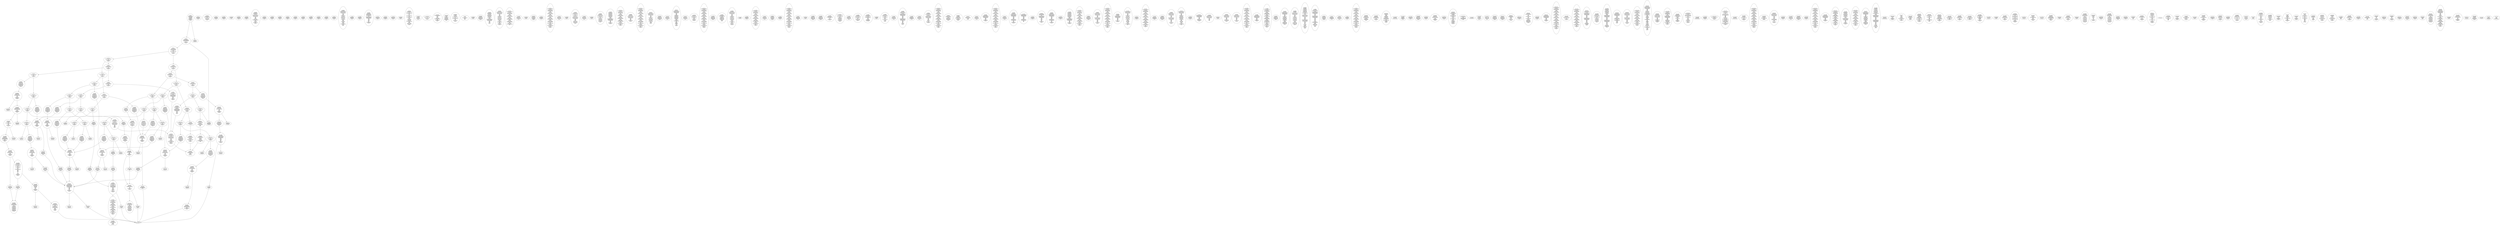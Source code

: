 /* Generated by GvGen v.1.0 (https://www.github.com/stricaud/gvgen) */

digraph G {
compound=true;
   node1 [label="[anywhere]"];
   node2 [label="# 0x0
PUSHX Data
PUSHX Data
MSTORE
CALLVALUE
ISZERO
PUSHX Data
JUMPI
"];
   node3 [label="# 0xc
PUSHX Data
REVERT
"];
   node4 [label="# 0x10
JUMPDEST
PUSHX LogicData
CALLDATASIZE
LT
PUSHX Data
JUMPI
"];
   node5 [label="# 0x1a
PUSHX Data
CALLDATALOAD
PUSHX BitData
SHR
PUSHX LogicData
GT
PUSHX Data
JUMPI
"];
   node6 [label="# 0x2b
PUSHX LogicData
GT
PUSHX Data
JUMPI
"];
   node7 [label="# 0x36
PUSHX LogicData
GT
PUSHX Data
JUMPI
"];
   node8 [label="# 0x41
PUSHX LogicData
EQ
PUSHX Data
JUMPI
"];
   node9 [label="# 0x4c
PUSHX LogicData
EQ
PUSHX Data
JUMPI
"];
   node10 [label="# 0x57
PUSHX LogicData
EQ
PUSHX Data
JUMPI
"];
   node11 [label="# 0x62
PUSHX LogicData
EQ
PUSHX Data
JUMPI
"];
   node12 [label="# 0x6d
PUSHX Data
REVERT
"];
   node13 [label="# 0x71
JUMPDEST
PUSHX LogicData
EQ
PUSHX Data
JUMPI
"];
   node14 [label="# 0x7d
PUSHX LogicData
EQ
PUSHX Data
JUMPI
"];
   node15 [label="# 0x88
PUSHX LogicData
EQ
PUSHX Data
JUMPI
"];
   node16 [label="# 0x93
PUSHX Data
REVERT
"];
   node17 [label="# 0x97
JUMPDEST
PUSHX LogicData
GT
PUSHX Data
JUMPI
"];
   node18 [label="# 0xa3
PUSHX LogicData
EQ
PUSHX Data
JUMPI
"];
   node19 [label="# 0xae
PUSHX LogicData
EQ
PUSHX Data
JUMPI
"];
   node20 [label="# 0xb9
PUSHX LogicData
EQ
PUSHX Data
JUMPI
"];
   node21 [label="# 0xc4
PUSHX LogicData
EQ
PUSHX Data
JUMPI
"];
   node22 [label="# 0xcf
PUSHX Data
REVERT
"];
   node23 [label="# 0xd3
JUMPDEST
PUSHX LogicData
EQ
PUSHX Data
JUMPI
"];
   node24 [label="# 0xdf
PUSHX LogicData
EQ
PUSHX Data
JUMPI
"];
   node25 [label="# 0xea
PUSHX LogicData
EQ
PUSHX Data
JUMPI
"];
   node26 [label="# 0xf5
PUSHX Data
REVERT
"];
   node27 [label="# 0xf9
JUMPDEST
PUSHX LogicData
GT
PUSHX Data
JUMPI
"];
   node28 [label="# 0x105
PUSHX LogicData
GT
PUSHX Data
JUMPI
"];
   node29 [label="# 0x110
PUSHX LogicData
EQ
PUSHX Data
JUMPI
"];
   node30 [label="# 0x11b
PUSHX LogicData
EQ
PUSHX Data
JUMPI
"];
   node31 [label="# 0x126
PUSHX LogicData
EQ
PUSHX Data
JUMPI
"];
   node32 [label="# 0x131
PUSHX LogicData
EQ
PUSHX Data
JUMPI
"];
   node33 [label="# 0x13c
PUSHX Data
REVERT
"];
   node34 [label="# 0x140
JUMPDEST
PUSHX LogicData
EQ
PUSHX Data
JUMPI
"];
   node35 [label="# 0x14c
PUSHX LogicData
EQ
PUSHX Data
JUMPI
"];
   node36 [label="# 0x157
PUSHX LogicData
EQ
PUSHX Data
JUMPI
"];
   node37 [label="# 0x162
PUSHX Data
REVERT
"];
   node38 [label="# 0x166
JUMPDEST
PUSHX LogicData
GT
PUSHX Data
JUMPI
"];
   node39 [label="# 0x172
PUSHX LogicData
EQ
PUSHX Data
JUMPI
"];
   node40 [label="# 0x17d
PUSHX LogicData
EQ
PUSHX Data
JUMPI
"];
   node41 [label="# 0x188
PUSHX LogicData
EQ
PUSHX Data
JUMPI
"];
   node42 [label="# 0x193
PUSHX Data
REVERT
"];
   node43 [label="# 0x197
JUMPDEST
PUSHX LogicData
EQ
PUSHX Data
JUMPI
"];
   node44 [label="# 0x1a3
PUSHX LogicData
EQ
PUSHX Data
JUMPI
"];
   node45 [label="# 0x1ae
PUSHX LogicData
EQ
PUSHX Data
JUMPI
"];
   node46 [label="# 0x1b9
JUMPDEST
PUSHX Data
REVERT
"];
   node47 [label="# 0x1be
JUMPDEST
PUSHX Data
PUSHX Data
CALLDATASIZE
PUSHX Data
PUSHX Data
JUMP
"];
   node48 [label="# 0x1cc
JUMPDEST
PUSHX Data
JUMP
"];
   node49 [label="# 0x1d1
JUMPDEST
PUSHX MemData
MLOAD
ISZERO
ISZERO
MSTORE
PUSHX ArithData
ADD
"];
   node50 [label="# 0x1dd
JUMPDEST
PUSHX MemData
MLOAD
SUB
RETURN
"];
   node51 [label="# 0x1e6
JUMPDEST
PUSHX StorData
SLOAD
PUSHX Data
PUSHX ArithData
PUSHX BitData
PUSHX BitData
SHL
SUB
AND
JUMP
"];
   node52 [label="# 0x1f9
JUMPDEST
PUSHX MemData
MLOAD
PUSHX ArithData
PUSHX BitData
PUSHX BitData
SHL
SUB
AND
MSTORE
PUSHX ArithData
ADD
PUSHX Data
JUMP
"];
   node53 [label="# 0x211
JUMPDEST
PUSHX StorData
SLOAD
PUSHX Data
PUSHX BitData
AND
JUMP
"];
   node54 [label="# 0x21e
JUMPDEST
PUSHX Data
PUSHX Data
JUMP
"];
   node55 [label="# 0x226
JUMPDEST
PUSHX MemData
MLOAD
PUSHX Data
PUSHX Data
JUMP
"];
   node56 [label="# 0x233
JUMPDEST
PUSHX Data
PUSHX Data
CALLDATASIZE
PUSHX Data
PUSHX Data
JUMP
"];
   node57 [label="# 0x241
JUMPDEST
PUSHX Data
JUMP
"];
   node58 [label="# 0x246
JUMPDEST
PUSHX Data
PUSHX Data
CALLDATASIZE
PUSHX Data
PUSHX Data
JUMP
"];
   node59 [label="# 0x254
JUMPDEST
PUSHX Data
JUMP
"];
   node60 [label="# 0x259
JUMPDEST
STOP
"];
   node61 [label="# 0x25b
JUMPDEST
PUSHX StorData
SLOAD
"];
   node62 [label="# 0x25f
JUMPDEST
PUSHX MemData
MLOAD
MSTORE
PUSHX ArithData
ADD
PUSHX Data
JUMP
"];
   node63 [label="# 0x26d
JUMPDEST
PUSHX Data
PUSHX Data
CALLDATASIZE
PUSHX Data
PUSHX Data
JUMP
"];
   node64 [label="# 0x27b
JUMPDEST
PUSHX Data
JUMP
"];
   node65 [label="# 0x280
JUMPDEST
PUSHX Data
PUSHX Data
CALLDATASIZE
PUSHX Data
PUSHX Data
JUMP
"];
   node66 [label="# 0x28e
JUMPDEST
PUSHX Data
JUMP
"];
   node67 [label="# 0x293
JUMPDEST
PUSHX Data
MLOAD
PUSHX ArithData
PUSHX BitData
PUSHX BitData
SHL
SUB
AND
MSTORE
PUSHX ArithData
ADD
MSTORE
ADD
PUSHX Data
JUMP
"];
   node68 [label="# 0x2b2
JUMPDEST
PUSHX Data
PUSHX Data
CALLDATASIZE
PUSHX Data
PUSHX Data
JUMP
"];
   node69 [label="# 0x2c0
JUMPDEST
PUSHX Data
JUMP
"];
   node70 [label="# 0x2c5
JUMPDEST
PUSHX Data
PUSHX Data
CALLDATASIZE
PUSHX Data
PUSHX Data
JUMP
"];
   node71 [label="# 0x2d3
JUMPDEST
PUSHX Data
JUMP
"];
   node72 [label="# 0x2d8
JUMPDEST
PUSHX Data
PUSHX Data
CALLDATASIZE
PUSHX Data
PUSHX Data
JUMP
"];
   node73 [label="# 0x2e6
JUMPDEST
PUSHX Data
JUMP
"];
   node74 [label="# 0x2eb
JUMPDEST
PUSHX Data
PUSHX Data
JUMP
"];
   node75 [label="# 0x2f3
JUMPDEST
PUSHX StorData
SLOAD
PUSHX ArithData
PUSHX BitData
PUSHX BitData
SHL
SUB
AND
PUSHX Data
JUMP
"];
   node76 [label="# 0x304
JUMPDEST
PUSHX Data
PUSHX Data
CALLDATASIZE
PUSHX Data
PUSHX Data
JUMP
"];
   node77 [label="# 0x312
JUMPDEST
PUSHX Data
JUMP
"];
   node78 [label="# 0x317
JUMPDEST
PUSHX Data
PUSHX Data
JUMP
"];
   node79 [label="# 0x31f
JUMPDEST
PUSHX Data
PUSHX Data
CALLDATASIZE
PUSHX Data
PUSHX Data
JUMP
"];
   node80 [label="# 0x32d
JUMPDEST
PUSHX Data
JUMP
"];
   node81 [label="# 0x332
JUMPDEST
PUSHX Data
PUSHX Data
CALLDATASIZE
PUSHX Data
PUSHX Data
JUMP
"];
   node82 [label="# 0x340
JUMPDEST
PUSHX Data
JUMP
"];
   node83 [label="# 0x345
JUMPDEST
PUSHX StorData
SLOAD
PUSHX Data
PUSHX ArithData
PUSHX BitData
PUSHX BitData
SHL
SUB
AND
JUMP
"];
   node84 [label="# 0x358
JUMPDEST
PUSHX Data
PUSHX Data
CALLDATASIZE
PUSHX Data
PUSHX Data
JUMP
"];
   node85 [label="# 0x366
JUMPDEST
PUSHX Data
JUMP
"];
   node86 [label="# 0x36b
JUMPDEST
PUSHX Data
PUSHX Data
CALLDATASIZE
PUSHX Data
PUSHX Data
JUMP
"];
   node87 [label="# 0x379
JUMPDEST
PUSHX Data
JUMP
"];
   node88 [label="# 0x37e
JUMPDEST
PUSHX Data
PUSHX Data
JUMP
"];
   node89 [label="# 0x386
JUMPDEST
PUSHX Data
PUSHX Data
CALLDATASIZE
PUSHX Data
PUSHX Data
JUMP
"];
   node90 [label="# 0x394
JUMPDEST
PUSHX Data
JUMP
"];
   node91 [label="# 0x399
JUMPDEST
PUSHX Data
PUSHX Data
CALLDATASIZE
PUSHX Data
PUSHX Data
JUMP
"];
   node92 [label="# 0x3a7
JUMPDEST
PUSHX Data
JUMP
"];
   node93 [label="# 0x3ac
JUMPDEST
PUSHX Data
PUSHX Data
CALLDATASIZE
PUSHX Data
PUSHX Data
JUMP
"];
   node94 [label="# 0x3ba
JUMPDEST
PUSHX ArithData
PUSHX BitData
PUSHX BitData
SHL
SUB
AND
PUSHX Data
MSTORE
PUSHX Data
PUSHX Data
MSTORE
PUSHX Data
SHA3
AND
MSTORE
MSTORE
SHA3
SLOAD
PUSHX BitData
AND
JUMP
"];
   node95 [label="# 0x3e8
JUMPDEST
PUSHX Data
PUSHX Data
CALLDATASIZE
PUSHX Data
PUSHX Data
JUMP
"];
   node96 [label="# 0x3f6
JUMPDEST
PUSHX Data
JUMP
"];
   node97 [label="# 0x3fb
JUMPDEST
PUSHX Data
PUSHX Data
CALLDATASIZE
PUSHX Data
PUSHX Data
JUMP
"];
   node98 [label="# 0x409
JUMPDEST
PUSHX Data
JUMP
"];
   node99 [label="# 0x40e
JUMPDEST
PUSHX Data
PUSHX BitData
PUSHX BitData
SHL
PUSHX ArithData
PUSHX BitData
PUSHX BitData
SHL
SUB
NOT
AND
EQ
PUSHX Data
JUMPI
"];
   node100 [label="# 0x42a
PUSHX Data
PUSHX Data
JUMP
"];
   node101 [label="# 0x433
JUMPDEST
PUSHX Data
JUMPI
"];
   node102 [label="# 0x439
PUSHX Data
PUSHX Data
JUMP
"];
   node103 [label="# 0x442
JUMPDEST
JUMP
"];
   node104 [label="# 0x448
JUMPDEST
PUSHX Data
PUSHX StorData
SLOAD
PUSHX Data
PUSHX Data
JUMP
"];
   node105 [label="# 0x457
JUMPDEST
PUSHX ArithData
ADD
PUSHX ArithData
DIV
MUL
PUSHX ArithData
ADD
PUSHX MemData
MLOAD
ADD
PUSHX Data
MSTORE
MSTORE
PUSHX ArithData
ADD
SLOAD
PUSHX Data
PUSHX Data
JUMP
"];
   node106 [label="# 0x483
JUMPDEST
ISZERO
PUSHX Data
JUMPI
"];
   node107 [label="# 0x48a
PUSHX LogicData
LT
PUSHX Data
JUMPI
"];
   node108 [label="# 0x492
PUSHX ArithData
SLOAD
DIV
MUL
MSTORE
PUSHX ArithData
ADD
PUSHX Data
JUMP
"];
   node109 [label="# 0x4a5
JUMPDEST
ADD
PUSHX Data
MSTORE
PUSHX Data
PUSHX Data
SHA3
"];
   node110 [label="# 0x4b3
JUMPDEST
SLOAD
MSTORE
PUSHX ArithData
ADD
PUSHX ArithData
ADD
GT
PUSHX Data
JUMPI
"];
   node111 [label="# 0x4c7
SUB
PUSHX BitData
AND
ADD
"];
   node112 [label="# 0x4d0
JUMPDEST
JUMP
"];
   node113 [label="# 0x4da
JUMPDEST
PUSHX Data
PUSHX Data
PUSHX Data
JUMP
"];
   node114 [label="# 0x4e5
JUMPDEST
PUSHX Data
MSTORE
PUSHX Data
PUSHX Data
MSTORE
PUSHX Data
SHA3
SLOAD
PUSHX ArithData
PUSHX BitData
PUSHX BitData
SHL
SUB
AND
JUMP
"];
   node115 [label="# 0x501
JUMPDEST
PUSHX ArithData
PUSHX BitData
PUSHX BitData
SHL
SUB
AND
PUSHX Data
MSTORE
PUSHX Data
PUSHX Data
MSTORE
PUSHX Data
SHA3
SLOAD
PUSHX BitData
AND
ISZERO
PUSHX Data
JUMPI
"];
   node116 [label="# 0x523
PUSHX MemData
MLOAD
PUSHX BitData
PUSHX BitData
SHL
MSTORE
PUSHX Data
PUSHX ArithData
ADD
MSTORE
PUSHX Data
PUSHX ArithData
ADD
MSTORE
PUSHX Data
PUSHX ArithData
ADD
MSTORE
PUSHX ArithData
ADD
"];
   node117 [label="# 0x566
JUMPDEST
PUSHX MemData
MLOAD
SUB
REVERT
"];
   node118 [label="# 0x56f
JUMPDEST
PUSHX Data
PUSHX Data
JUMP
"];
   node119 [label="# 0x579
JUMPDEST
JUMP
"];
   node120 [label="# 0x57d
JUMPDEST
PUSHX Data
CALLER
PUSHX Data
JUMP
"];
   node121 [label="# 0x587
JUMPDEST
PUSHX Data
JUMPI
"];
   node122 [label="# 0x58c
PUSHX MemData
MLOAD
PUSHX BitData
PUSHX BitData
SHL
MSTORE
PUSHX Data
PUSHX ArithData
ADD
MSTORE
PUSHX Data
PUSHX ArithData
ADD
MSTORE
PUSHX Data
PUSHX ArithData
ADD
MSTORE
PUSHX BitData
PUSHX BitData
SHL
PUSHX ArithData
ADD
MSTORE
PUSHX ArithData
ADD
PUSHX Data
JUMP
"];
   node123 [label="# 0x5ea
JUMPDEST
PUSHX Data
PUSHX Data
JUMP
"];
   node124 [label="# 0x5f5
JUMPDEST
JUMP
"];
   node125 [label="# 0x5fa
JUMPDEST
PUSHX StorData
SLOAD
PUSHX StorData
SLOAD
PUSHX Data
PUSHX ArithData
PUSHX BitData
PUSHX BitData
SHL
SUB
AND
PUSHX Data
PUSHX Data
PUSHX Data
JUMP
"];
   node126 [label="# 0x620
JUMPDEST
PUSHX Data
PUSHX Data
JUMP
"];
   node127 [label="# 0x62a
JUMPDEST
JUMP
"];
   node128 [label="# 0x635
JUMPDEST
PUSHX Data
PUSHX MemData
MLOAD
PUSHX ArithData
ADD
PUSHX Data
MSTORE
PUSHX Data
MSTORE
PUSHX Data
JUMP
"];
   node129 [label="# 0x650
JUMPDEST
PUSHX Data
MSTORE
PUSHX Data
PUSHX Data
MSTORE
PUSHX Data
SHA3
SLOAD
PUSHX ArithData
PUSHX BitData
PUSHX BitData
SHL
SUB
AND
PUSHX Data
JUMPI
"];
   node130 [label="# 0x66e
PUSHX MemData
MLOAD
PUSHX BitData
PUSHX BitData
SHL
MSTORE
PUSHX Data
PUSHX ArithData
ADD
MSTORE
PUSHX Data
PUSHX ArithData
ADD
MSTORE
PUSHX Data
PUSHX ArithData
ADD
MSTORE
PUSHX ArithData
ADD
PUSHX Data
JUMP
"];
   node131 [label="# 0x6b5
JUMPDEST
PUSHX Data
PUSHX ArithData
PUSHX BitData
PUSHX BitData
SHL
SUB
AND
PUSHX Data
JUMPI
"];
   node132 [label="# 0x6c6
PUSHX MemData
MLOAD
PUSHX BitData
PUSHX BitData
SHL
MSTORE
PUSHX Data
PUSHX ArithData
ADD
MSTORE
PUSHX Data
PUSHX ArithData
ADD
MSTORE
PUSHX Data
PUSHX ArithData
ADD
MSTORE
PUSHX BitData
PUSHX BitData
SHL
PUSHX ArithData
ADD
MSTORE
PUSHX ArithData
ADD
PUSHX Data
JUMP
"];
   node133 [label="# 0x71f
JUMPDEST
PUSHX ArithData
PUSHX BitData
PUSHX BitData
SHL
SUB
AND
PUSHX Data
MSTORE
PUSHX Data
PUSHX Data
MSTORE
PUSHX Data
SHA3
SLOAD
JUMP
"];
   node134 [label="# 0x73b
JUMPDEST
PUSHX Data
PUSHX Data
JUMP
"];
   node135 [label="# 0x743
JUMPDEST
PUSHX Data
PUSHX Data
PUSHX Data
JUMP
"];
   node136 [label="# 0x74d
JUMPDEST
JUMP
"];
   node137 [label="# 0x74f
JUMPDEST
PUSHX Data
PUSHX Data
JUMP
"];
   node138 [label="# 0x757
JUMPDEST
PUSHX ArithData
PUSHX BitData
PUSHX BitData
SHL
SUB
AND
PUSHX Data
MSTORE
PUSHX Data
PUSHX Data
MSTORE
PUSHX Data
SHA3
SLOAD
PUSHX BitData
NOT
AND
ISZERO
ISZERO
OR
SSTORE
JUMP
"];
   node139 [label="# 0x782
JUMPDEST
PUSHX Data
PUSHX StorData
SLOAD
PUSHX Data
PUSHX Data
JUMP
"];
   node140 [label="# 0x791
JUMPDEST
PUSHX Data
PUSHX Data
JUMP
"];
   node141 [label="# 0x799
JUMPDEST
PUSHX StorData
SLOAD
PUSHX BitData
AND
ISZERO
PUSHX Data
JUMPI
"];
   node142 [label="# 0x7a5
PUSHX MemData
MLOAD
PUSHX BitData
PUSHX BitData
SHL
MSTORE
PUSHX Data
PUSHX ArithData
ADD
MSTORE
PUSHX Data
PUSHX ArithData
ADD
MSTORE
PUSHX Data
PUSHX ArithData
ADD
MSTORE
PUSHX BitData
PUSHX BitData
SHL
PUSHX ArithData
ADD
MSTORE
PUSHX ArithData
ADD
PUSHX Data
JUMP
"];
   node143 [label="# 0x7f6
JUMPDEST
PUSHX Data
PUSHX Data
PUSHX Data
JUMP
"];
   node144 [label="# 0x802
JUMPDEST
PUSHX MemData
MLOAD
PUSHX Data
PUSHX Data
PUSHX Data
PUSHX Data
LOGX
JUMP
"];
   node145 [label="# 0x835
JUMPDEST
PUSHX ArithData
PUSHX BitData
PUSHX BitData
SHL
SUB
AND
PUSHX Data
MSTORE
PUSHX Data
PUSHX Data
MSTORE
PUSHX Data
SHA3
SLOAD
PUSHX BitData
AND
ISZERO
PUSHX Data
JUMPI
"];
   node146 [label="# 0x858
ISZERO
"];
   node147 [label="# 0x85b
JUMPDEST
PUSHX Data
JUMPI
"];
   node148 [label="# 0x860
PUSHX MemData
MLOAD
PUSHX BitData
PUSHX BitData
SHL
MSTORE
PUSHX Data
PUSHX ArithData
ADD
MSTORE
PUSHX Data
PUSHX ArithData
ADD
MSTORE
PUSHX Data
PUSHX ArithData
ADD
MSTORE
PUSHX ArithData
ADD
PUSHX Data
JUMP
"];
   node149 [label="# 0x8a7
JUMPDEST
PUSHX Data
PUSHX Data
JUMP
"];
   node150 [label="# 0x8b1
JUMPDEST
PUSHX Data
CALLER
PUSHX Data
JUMP
"];
   node151 [label="# 0x8bb
JUMPDEST
PUSHX Data
JUMPI
"];
   node152 [label="# 0x8c0
PUSHX MemData
MLOAD
PUSHX BitData
PUSHX BitData
SHL
MSTORE
PUSHX Data
PUSHX ArithData
ADD
MSTORE
PUSHX Data
PUSHX ArithData
ADD
MSTORE
PUSHX Data
PUSHX ArithData
ADD
MSTORE
PUSHX BitData
PUSHX BitData
SHL
PUSHX ArithData
ADD
MSTORE
PUSHX ArithData
ADD
PUSHX Data
JUMP
"];
   node153 [label="# 0x91e
JUMPDEST
PUSHX Data
PUSHX Data
JUMP
"];
   node154 [label="# 0x92a
JUMPDEST
JUMP
"];
   node155 [label="# 0x930
JUMPDEST
PUSHX Data
PUSHX Data
PUSHX Data
JUMP
"];
   node156 [label="# 0x93b
JUMPDEST
PUSHX Data
PUSHX Data
PUSHX Data
JUMP
"];
   node157 [label="# 0x945
JUMPDEST
PUSHX LogicData
MLOAD
GT
PUSHX Data
JUMPI
"];
   node158 [label="# 0x951
PUSHX MemData
MLOAD
PUSHX ArithData
ADD
PUSHX Data
MSTORE
PUSHX Data
MSTORE
PUSHX Data
JUMP
"];
   node159 [label="# 0x965
JUMPDEST
PUSHX Data
PUSHX Data
JUMP
"];
   node160 [label="# 0x96f
JUMPDEST
PUSHX MemData
MLOAD
PUSHX ArithData
ADD
PUSHX Data
PUSHX Data
JUMP
"];
   node161 [label="# 0x980
JUMPDEST
PUSHX MemData
MLOAD
PUSHX ArithData
SUB
SUB
MSTORE
PUSHX Data
MSTORE
"];
   node162 [label="# 0x990
JUMPDEST
JUMP
"];
   node163 [label="# 0x997
JUMPDEST
PUSHX Data
PUSHX Data
JUMP
"];
   node164 [label="# 0x99f
JUMPDEST
PUSHX StorData
SLOAD
PUSHX BitData
NOT
AND
PUSHX BitData
OR
SSTORE
JUMP
"];
   node165 [label="# 0x9ae
JUMPDEST
PUSHX Data
PUSHX Data
JUMP
"];
   node166 [label="# 0x9b6
JUMPDEST
PUSHX StorData
SLOAD
PUSHX ArithData
PUSHX BitData
PUSHX BitData
SHL
SUB
NOT
AND
PUSHX ArithData
PUSHX BitData
PUSHX BitData
SHL
SUB
AND
OR
SSTORE
JUMP
"];
   node167 [label="# 0x9d8
JUMPDEST
PUSHX Data
PUSHX Data
JUMP
"];
   node168 [label="# 0x9e0
JUMPDEST
PUSHX Data
PUSHX Data
JUMP
"];
   node169 [label="# 0x9ea
JUMPDEST
PUSHX StorData
SLOAD
PUSHX Data
PUSHX ArithData
PUSHX BitData
PUSHX BitData
SHL
SUB
AND
CALLER
EQ
PUSHX Data
JUMPI
"];
   node170 [label="# 0xa00
PUSHX MemData
MLOAD
PUSHX BitData
PUSHX BitData
SHL
MSTORE
PUSHX Data
PUSHX ArithData
ADD
MSTORE
PUSHX Data
PUSHX ArithData
ADD
MSTORE
PUSHX Data
PUSHX ArithData
ADD
MSTORE
PUSHX BitData
PUSHX BitData
SHL
PUSHX ArithData
ADD
MSTORE
PUSHX ArithData
ADD
PUSHX Data
JUMP
"];
   node171 [label="# 0xa51
JUMPDEST
PUSHX StorData
SLOAD
PUSHX Data
PUSHX Data
PUSHX Data
JUMP
"];
   node172 [label="# 0xa61
JUMPDEST
SSTORE
PUSHX Data
PUSHX StorData
SLOAD
PUSHX Data
JUMP
"];
   node173 [label="# 0xa72
JUMPDEST
PUSHX StorData
SLOAD
JUMP
"];
   node174 [label="# 0xa7a
JUMPDEST
PUSHX Data
PUSHX Data
JUMP
"];
   node175 [label="# 0xa82
JUMPDEST
PUSHX ArithData
PUSHX BitData
PUSHX BitData
SHL
SUB
AND
PUSHX Data
JUMPI
"];
   node176 [label="# 0xa91
PUSHX MemData
MLOAD
PUSHX BitData
PUSHX BitData
SHL
MSTORE
PUSHX Data
PUSHX ArithData
ADD
MSTORE
PUSHX Data
PUSHX ArithData
ADD
MSTORE
PUSHX Data
PUSHX ArithData
ADD
MSTORE
PUSHX BitData
PUSHX BitData
SHL
PUSHX ArithData
ADD
MSTORE
PUSHX ArithData
ADD
PUSHX Data
JUMP
"];
   node177 [label="# 0xae7
JUMPDEST
PUSHX Data
PUSHX Data
JUMP
"];
   node178 [label="# 0xaf0
JUMPDEST
JUMP
"];
   node179 [label="# 0xaf3
JUMPDEST
PUSHX Data
PUSHX ArithData
PUSHX BitData
PUSHX BitData
SHL
SUB
NOT
AND
PUSHX BitData
PUSHX BitData
SHL
EQ
PUSHX Data
JUMPI
"];
   node180 [label="# 0xb0f
PUSHX ArithData
PUSHX BitData
PUSHX BitData
SHL
SUB
NOT
AND
PUSHX BitData
PUSHX BitData
SHL
EQ
"];
   node181 [label="# 0xb24
JUMPDEST
PUSHX Data
JUMPI
"];
   node182 [label="# 0xb2a
PUSHX BitData
PUSHX BitData
SHL
PUSHX ArithData
PUSHX BitData
PUSHX BitData
SHL
SUB
NOT
AND
EQ
PUSHX Data
JUMP
"];
   node183 [label="# 0xb43
JUMPDEST
PUSHX Data
PUSHX ArithData
PUSHX BitData
PUSHX BitData
SHL
SUB
NOT
AND
PUSHX BitData
PUSHX BitData
SHL
EQ
PUSHX Data
JUMPI
"];
   node184 [label="# 0xb5f
PUSHX Data
PUSHX Data
JUMP
"];
   node185 [label="# 0xb68
JUMPDEST
PUSHX Data
MSTORE
PUSHX Data
PUSHX Data
MSTORE
PUSHX Data
SHA3
SLOAD
PUSHX ArithData
PUSHX BitData
PUSHX BitData
SHL
SUB
AND
PUSHX Data
JUMPI
"];
   node186 [label="# 0xb85
PUSHX MemData
MLOAD
PUSHX BitData
PUSHX BitData
SHL
MSTORE
PUSHX Data
PUSHX ArithData
ADD
MSTORE
PUSHX Data
PUSHX ArithData
ADD
MSTORE
PUSHX Data
PUSHX ArithData
ADD
MSTORE
PUSHX ArithData
ADD
PUSHX Data
JUMP
"];
   node187 [label="# 0xbcc
JUMPDEST
PUSHX Data
PUSHX Data
PUSHX Data
JUMP
"];
   node188 [label="# 0xbd7
JUMPDEST
PUSHX ArithData
PUSHX BitData
PUSHX BitData
SHL
SUB
AND
PUSHX ArithData
PUSHX BitData
PUSHX BitData
SHL
SUB
AND
SUB
PUSHX Data
JUMPI
"];
   node189 [label="# 0xbf3
PUSHX MemData
MLOAD
PUSHX BitData
PUSHX BitData
SHL
MSTORE
PUSHX Data
PUSHX ArithData
ADD
MSTORE
PUSHX Data
PUSHX ArithData
ADD
MSTORE
PUSHX Data
PUSHX ArithData
ADD
MSTORE
PUSHX BitData
PUSHX BitData
SHL
PUSHX ArithData
ADD
MSTORE
PUSHX ArithData
ADD
PUSHX Data
JUMP
"];
   node190 [label="# 0xc44
JUMPDEST
CALLER
PUSHX ArithData
PUSHX BitData
PUSHX BitData
SHL
SUB
AND
EQ
PUSHX Data
JUMPI
"];
   node191 [label="# 0xc56
PUSHX ArithData
PUSHX BitData
PUSHX BitData
SHL
SUB
AND
PUSHX Data
MSTORE
PUSHX Data
PUSHX Data
MSTORE
PUSHX Data
SHA3
CALLER
MSTORE
MSTORE
SHA3
SLOAD
PUSHX BitData
AND
"];
   node192 [label="# 0xc7e
JUMPDEST
PUSHX Data
JUMPI
"];
   node193 [label="# 0xc83
PUSHX MemData
MLOAD
PUSHX BitData
PUSHX BitData
SHL
MSTORE
PUSHX Data
PUSHX ArithData
ADD
MSTORE
PUSHX Data
PUSHX ArithData
ADD
MSTORE
PUSHX Data
PUSHX ArithData
ADD
MSTORE
PUSHX Data
PUSHX ArithData
ADD
MSTORE
PUSHX ArithData
ADD
PUSHX Data
JUMP
"];
   node194 [label="# 0xcf0
JUMPDEST
PUSHX Data
PUSHX Data
JUMP
"];
   node195 [label="# 0xcfa
JUMPDEST
PUSHX Data
PUSHX Data
PUSHX Data
JUMP
"];
   node196 [label="# 0xd06
JUMPDEST
PUSHX ArithData
PUSHX BitData
PUSHX BitData
SHL
SUB
AND
PUSHX ArithData
PUSHX BitData
PUSHX BitData
SHL
SUB
AND
EQ
PUSHX Data
JUMPI
"];
   node197 [label="# 0xd23
PUSHX ArithData
PUSHX BitData
PUSHX BitData
SHL
SUB
AND
PUSHX Data
MSTORE
PUSHX Data
PUSHX Data
MSTORE
PUSHX Data
SHA3
AND
MSTORE
MSTORE
SHA3
SLOAD
PUSHX BitData
AND
"];
   node198 [label="# 0xd4d
JUMPDEST
PUSHX Data
JUMPI
"];
   node199 [label="# 0xd53
PUSHX ArithData
PUSHX BitData
PUSHX BitData
SHL
SUB
AND
PUSHX Data
PUSHX Data
JUMP
"];
   node200 [label="# 0xd66
JUMPDEST
PUSHX ArithData
PUSHX BitData
PUSHX BitData
SHL
SUB
AND
EQ
"];
   node201 [label="# 0xd71
JUMPDEST
JUMP
"];
   node202 [label="# 0xd79
JUMPDEST
PUSHX ArithData
PUSHX BitData
PUSHX BitData
SHL
SUB
AND
PUSHX Data
PUSHX Data
JUMP
"];
   node203 [label="# 0xd8c
JUMPDEST
PUSHX ArithData
PUSHX BitData
PUSHX BitData
SHL
SUB
AND
EQ
PUSHX Data
JUMPI
"];
   node204 [label="# 0xd9b
PUSHX MemData
MLOAD
PUSHX BitData
PUSHX BitData
SHL
MSTORE
PUSHX Data
PUSHX ArithData
ADD
MSTORE
PUSHX Data
PUSHX ArithData
ADD
MSTORE
PUSHX Data
PUSHX ArithData
ADD
MSTORE
PUSHX BitData
PUSHX BitData
SHL
PUSHX ArithData
ADD
MSTORE
PUSHX ArithData
ADD
PUSHX Data
JUMP
"];
   node205 [label="# 0xdf0
JUMPDEST
PUSHX ArithData
PUSHX BitData
PUSHX BitData
SHL
SUB
AND
PUSHX Data
JUMPI
"];
   node206 [label="# 0xdff
PUSHX MemData
MLOAD
PUSHX BitData
PUSHX BitData
SHL
MSTORE
PUSHX Data
PUSHX ArithData
ADD
MSTORE
PUSHX ArithData
ADD
MSTORE
PUSHX Data
PUSHX ArithData
ADD
MSTORE
PUSHX BitData
PUSHX BitData
SHL
PUSHX ArithData
ADD
MSTORE
PUSHX ArithData
ADD
PUSHX Data
JUMP
"];
   node207 [label="# 0xe52
JUMPDEST
PUSHX Data
PUSHX Data
PUSHX Data
JUMP
"];
   node208 [label="# 0xe5d
JUMPDEST
PUSHX ArithData
PUSHX BitData
PUSHX BitData
SHL
SUB
AND
PUSHX Data
MSTORE
PUSHX Data
PUSHX Data
MSTORE
PUSHX Data
SHA3
SLOAD
PUSHX Data
PUSHX Data
PUSHX Data
JUMP
"];
   node209 [label="# 0xe86
JUMPDEST
SSTORE
PUSHX ArithData
PUSHX BitData
PUSHX BitData
SHL
SUB
AND
PUSHX Data
MSTORE
PUSHX Data
PUSHX Data
MSTORE
PUSHX Data
SHA3
SLOAD
PUSHX Data
PUSHX Data
PUSHX Data
JUMP
"];
   node210 [label="# 0xeb4
JUMPDEST
SSTORE
PUSHX Data
MSTORE
PUSHX Data
PUSHX Data
MSTORE
PUSHX MemData
SHA3
SLOAD
PUSHX ArithData
PUSHX BitData
PUSHX BitData
SHL
SUB
NOT
AND
PUSHX ArithData
PUSHX BitData
PUSHX BitData
SHL
SUB
AND
OR
SSTORE
MLOAD
AND
PUSHX Data
LOGX
JUMP
"];
   node211 [label="# 0xf15
JUMPDEST
PUSHX StorData
SLOAD
PUSHX ArithData
PUSHX BitData
PUSHX BitData
SHL
SUB
AND
CALLER
EQ
PUSHX Data
JUMPI
"];
   node212 [label="# 0xf28
PUSHX MemData
MLOAD
PUSHX BitData
PUSHX BitData
SHL
MSTORE
PUSHX Data
PUSHX ArithData
ADD
MSTORE
PUSHX ArithData
ADD
MSTORE
PUSHX Data
PUSHX ArithData
ADD
MSTORE
PUSHX ArithData
ADD
PUSHX Data
JUMP
"];
   node213 [label="# 0xf6f
JUMPDEST
PUSHX StorData
SLOAD
PUSHX ArithData
PUSHX BitData
PUSHX BitData
SHL
SUB
AND
PUSHX ArithData
PUSHX BitData
PUSHX BitData
SHL
SUB
NOT
AND
OR
SSTORE
PUSHX MemData
MLOAD
AND
PUSHX Data
PUSHX Data
LOGX
JUMP
"];
   node214 [label="# 0xfc1
JUMPDEST
PUSHX Data
CALLER
PUSHX Data
JUMP
"];
   node215 [label="# 0xfcc
JUMPDEST
PUSHX Data
PUSHX Data
JUMP
"];
   node216 [label="# 0xfd7
JUMPDEST
PUSHX Data
PUSHX Data
JUMP
"];
   node217 [label="# 0xfe3
JUMPDEST
PUSHX Data
JUMPI
"];
   node218 [label="# 0xfe8
PUSHX MemData
MLOAD
PUSHX BitData
PUSHX BitData
SHL
MSTORE
PUSHX Data
PUSHX ArithData
ADD
MSTORE
PUSHX Data
PUSHX ArithData
ADD
MSTORE
PUSHX Data
PUSHX ArithData
ADD
MSTORE
PUSHX BitData
PUSHX BitData
SHL
PUSHX ArithData
ADD
MSTORE
PUSHX ArithData
ADD
PUSHX Data
JUMP
"];
   node219 [label="# 0x104a
JUMPDEST
PUSHX Data
PUSHX StorData
SLOAD
PUSHX Data
PUSHX Data
JUMP
"];
   node220 [label="# 0x1059
JUMPDEST
PUSHX Data
PUSHX ArithData
SUB
PUSHX Data
JUMPI
"];
   node221 [label="# 0x1064
PUSHX Data
MLOAD
ADD
MSTORE
PUSHX Data
MSTORE
PUSHX BitData
PUSHX BitData
SHL
PUSHX ArithData
ADD
MSTORE
JUMP
"];
   node222 [label="# 0x1080
JUMPDEST
PUSHX Data
"];
   node223 [label="# 0x1084
JUMPDEST
ISZERO
PUSHX Data
JUMPI
"];
   node224 [label="# 0x108b
PUSHX Data
PUSHX Data
JUMP
"];
   node225 [label="# 0x1094
JUMPDEST
PUSHX Data
PUSHX Data
PUSHX Data
JUMP
"];
   node226 [label="# 0x10a3
JUMPDEST
PUSHX Data
JUMP
"];
   node227 [label="# 0x10aa
JUMPDEST
PUSHX Data
PUSHX LogicData
GT
ISZERO
PUSHX Data
JUMPI
"];
   node228 [label="# 0x10be
PUSHX Data
PUSHX Data
JUMP
"];
   node229 [label="# 0x10c5
JUMPDEST
PUSHX MemData
MLOAD
MSTORE
PUSHX ArithData
ADD
PUSHX BitData
NOT
AND
PUSHX ArithData
ADD
ADD
PUSHX Data
MSTORE
ISZERO
PUSHX Data
JUMPI
"];
   node230 [label="# 0x10e3
PUSHX ArithData
ADD
CALLDATASIZE
CALLDATACOPY
ADD
"];
   node231 [label="# 0x10ef
JUMPDEST
"];
   node232 [label="# 0x10f3
JUMPDEST
ISZERO
PUSHX Data
JUMPI
"];
   node233 [label="# 0x10fa
PUSHX Data
PUSHX Data
PUSHX Data
JUMP
"];
   node234 [label="# 0x1104
JUMPDEST
PUSHX Data
PUSHX Data
PUSHX Data
JUMP
"];
   node235 [label="# 0x1111
JUMPDEST
PUSHX Data
PUSHX Data
PUSHX Data
JUMP
"];
   node236 [label="# 0x111c
JUMPDEST
PUSHX BitData
SHL
MLOAD
LT
PUSHX Data
JUMPI
"];
   node237 [label="# 0x112a
PUSHX Data
PUSHX Data
JUMP
"];
   node238 [label="# 0x1131
JUMPDEST
PUSHX ArithData
ADD
ADD
PUSHX BitData
NOT
AND
PUSHX BitData
BYTE
MSTORE8
PUSHX Data
PUSHX Data
PUSHX Data
JUMP
"];
   node239 [label="# 0x116b
JUMPDEST
PUSHX Data
JUMP
"];
   node240 [label="# 0x1172
JUMPDEST
PUSHX ArithData
PUSHX BitData
PUSHX BitData
SHL
SUB
AND
PUSHX Data
JUMPI
"];
   node241 [label="# 0x1181
PUSHX MemData
MLOAD
PUSHX BitData
PUSHX BitData
SHL
MSTORE
PUSHX Data
PUSHX ArithData
ADD
MSTORE
PUSHX Data
PUSHX ArithData
ADD
MSTORE
PUSHX Data
PUSHX ArithData
ADD
MSTORE
PUSHX Data
PUSHX ArithData
ADD
MSTORE
PUSHX BitData
PUSHX BitData
SHL
PUSHX ArithData
ADD
MSTORE
PUSHX ArithData
ADD
PUSHX Data
JUMP
"];
   node242 [label="# 0x11f9
JUMPDEST
PUSHX LogicData
LT
PUSHX Data
JUMPI
"];
   node243 [label="# 0x1203
PUSHX MemData
MLOAD
PUSHX BitData
PUSHX BitData
SHL
MSTORE
PUSHX Data
PUSHX ArithData
ADD
MSTORE
PUSHX Data
PUSHX ArithData
ADD
MSTORE
PUSHX Data
PUSHX ArithData
ADD
MSTORE
PUSHX Data
PUSHX ArithData
ADD
MSTORE
PUSHX ArithData
ADD
PUSHX Data
JUMP
"];
   node244 [label="# 0x1270
JUMPDEST
PUSHX StorData
SLOAD
PUSHX ArithData
PUSHX BitData
PUSHX BitData
SHL
SUB
NOT
AND
PUSHX ArithData
PUSHX BitData
PUSHX BitData
SHL
SUB
AND
OR
SSTORE
PUSHX Data
SSTORE
JUMP
"];
   node245 [label="# 0x1296
JUMPDEST
PUSHX Data
PUSHX MemData
MLOAD
PUSHX ArithData
ADD
PUSHX Data
MSTORE
PUSHX Data
MSTORE
PUSHX Data
JUMP
"];
   node246 [label="# 0x12b0
JUMPDEST
PUSHX Data
MSTORE
PUSHX Data
PUSHX Data
MSTORE
PUSHX Data
SHA3
SLOAD
PUSHX ArithData
PUSHX BitData
PUSHX BitData
SHL
SUB
NOT
AND
PUSHX ArithData
PUSHX BitData
PUSHX BitData
SHL
SUB
AND
OR
SSTORE
PUSHX Data
PUSHX Data
JUMP
"];
   node247 [label="# 0x12e5
JUMPDEST
PUSHX ArithData
PUSHX BitData
PUSHX BitData
SHL
SUB
AND
PUSHX Data
PUSHX MemData
MLOAD
PUSHX MemData
MLOAD
SUB
LOGX
JUMP
"];
   node248 [label="# 0x131e
JUMPDEST
PUSHX ArithData
PUSHX BitData
PUSHX BitData
SHL
SUB
AND
PUSHX ArithData
PUSHX BitData
PUSHX BitData
SHL
SUB
AND
SUB
PUSHX Data
JUMPI
"];
   node249 [label="# 0x1338
PUSHX MemData
MLOAD
PUSHX BitData
PUSHX BitData
SHL
MSTORE
PUSHX Data
PUSHX ArithData
ADD
MSTORE
PUSHX Data
PUSHX ArithData
ADD
MSTORE
PUSHX Data
PUSHX ArithData
ADD
MSTORE
PUSHX ArithData
ADD
PUSHX Data
JUMP
"];
   node250 [label="# 0x137f
JUMPDEST
PUSHX ArithData
PUSHX BitData
PUSHX BitData
SHL
SUB
AND
PUSHX Data
MSTORE
PUSHX Data
PUSHX ArithData
MSTORE
PUSHX MemData
SHA3
AND
MSTORE
MSTORE
SHA3
SLOAD
PUSHX BitData
NOT
AND
ISZERO
ISZERO
OR
SSTORE
MLOAD
MSTORE
PUSHX Data
ADD
PUSHX MemData
MLOAD
SUB
LOGX
JUMP
"];
   node251 [label="# 0x13ec
JUMPDEST
PUSHX Data
PUSHX ArithData
PUSHX BitData
PUSHX BitData
SHL
SUB
AND
EXTCODESIZE
ISZERO
PUSHX Data
JUMPI
"];
   node252 [label="# 0x13ff
PUSHX MemData
MLOAD
PUSHX BitData
PUSHX BitData
SHL
MSTORE
PUSHX ArithData
PUSHX BitData
PUSHX BitData
SHL
SUB
AND
PUSHX Data
PUSHX Data
CALLER
PUSHX ArithData
ADD
PUSHX Data
JUMP
"];
   node253 [label="# 0x1430
JUMPDEST
PUSHX Data
PUSHX MemData
MLOAD
SUB
PUSHX Data
GAS
CALL
ISZERO
PUSHX Data
JUMPI
"];
   node254 [label="# 0x1449
PUSHX MemData
MLOAD
PUSHX ArithData
RETURNDATASIZE
ADD
PUSHX BitData
NOT
AND
ADD
MSTORE
PUSHX Data
ADD
PUSHX Data
JUMP
"];
   node255 [label="# 0x1468
JUMPDEST
PUSHX Data
"];
   node256 [label="# 0x146b
JUMPDEST
PUSHX Data
JUMPI
"];
   node257 [label="# 0x1470
RETURNDATASIZE
ISZERO
PUSHX Data
JUMPI
"];
   node258 [label="# 0x1478
PUSHX MemData
MLOAD
PUSHX BitData
NOT
PUSHX ArithData
RETURNDATASIZE
ADD
AND
ADD
PUSHX Data
MSTORE
RETURNDATASIZE
MSTORE
RETURNDATASIZE
PUSHX Data
PUSHX ArithData
ADD
RETURNDATACOPY
PUSHX Data
JUMP
"];
   node259 [label="# 0x1499
JUMPDEST
PUSHX Data
"];
   node260 [label="# 0x149e
JUMPDEST
MLOAD
PUSHX ArithData
SUB
PUSHX Data
JUMPI
"];
   node261 [label="# 0x14a9
PUSHX MemData
MLOAD
PUSHX BitData
PUSHX BitData
SHL
MSTORE
PUSHX Data
PUSHX ArithData
ADD
MSTORE
PUSHX Data
PUSHX ArithData
ADD
MSTORE
PUSHX Data
PUSHX ArithData
ADD
MSTORE
PUSHX BitData
PUSHX BitData
SHL
PUSHX ArithData
ADD
MSTORE
PUSHX ArithData
ADD
PUSHX Data
JUMP
"];
   node262 [label="# 0x150b
JUMPDEST
MLOAD
PUSHX ArithData
ADD
REVERT
"];
   node263 [label="# 0x1513
JUMPDEST
PUSHX ArithData
PUSHX BitData
PUSHX BitData
SHL
SUB
NOT
AND
PUSHX BitData
PUSHX BitData
SHL
EQ
PUSHX Data
JUMP
"];
   node264 [label="# 0x152d
JUMPDEST
PUSHX Data
JUMP
"];
   node265 [label="# 0x1538
JUMPDEST
PUSHX Data
PUSHX Data
JUMP
"];
   node266 [label="# 0x1542
JUMPDEST
PUSHX Data
PUSHX Data
PUSHX Data
JUMP
"];
   node267 [label="# 0x154f
JUMPDEST
PUSHX Data
JUMPI
"];
   node268 [label="# 0x1554
PUSHX MemData
MLOAD
PUSHX BitData
PUSHX BitData
SHL
MSTORE
PUSHX Data
PUSHX ArithData
ADD
MSTORE
PUSHX Data
PUSHX ArithData
ADD
MSTORE
PUSHX Data
PUSHX ArithData
ADD
MSTORE
PUSHX BitData
PUSHX BitData
SHL
PUSHX ArithData
ADD
MSTORE
PUSHX ArithData
ADD
PUSHX Data
JUMP
"];
   node269 [label="# 0x15b6
JUMPDEST
PUSHX ArithData
PUSHX BitData
PUSHX BitData
SHL
SUB
AND
PUSHX Data
JUMPI
"];
   node270 [label="# 0x15c5
PUSHX MemData
MLOAD
PUSHX BitData
PUSHX BitData
SHL
MSTORE
PUSHX Data
PUSHX ArithData
ADD
MSTORE
PUSHX ArithData
ADD
MSTORE
PUSHX Data
PUSHX ArithData
ADD
MSTORE
PUSHX ArithData
ADD
PUSHX Data
JUMP
"];
   node271 [label="# 0x160c
JUMPDEST
PUSHX Data
MSTORE
PUSHX Data
PUSHX Data
MSTORE
PUSHX Data
SHA3
SLOAD
PUSHX ArithData
PUSHX BitData
PUSHX BitData
SHL
SUB
AND
ISZERO
PUSHX Data
JUMPI
"];
   node272 [label="# 0x162a
PUSHX MemData
MLOAD
PUSHX BitData
PUSHX BitData
SHL
MSTORE
PUSHX Data
PUSHX ArithData
ADD
MSTORE
PUSHX Data
PUSHX ArithData
ADD
MSTORE
PUSHX Data
PUSHX ArithData
ADD
MSTORE
PUSHX ArithData
ADD
PUSHX Data
JUMP
"];
   node273 [label="# 0x1671
JUMPDEST
PUSHX ArithData
PUSHX BitData
PUSHX BitData
SHL
SUB
AND
PUSHX Data
MSTORE
PUSHX Data
PUSHX Data
MSTORE
PUSHX Data
SHA3
SLOAD
PUSHX Data
PUSHX Data
PUSHX Data
JUMP
"];
   node274 [label="# 0x169a
JUMPDEST
SSTORE
PUSHX Data
MSTORE
PUSHX Data
PUSHX Data
MSTORE
PUSHX MemData
SHA3
SLOAD
PUSHX ArithData
PUSHX BitData
PUSHX BitData
SHL
SUB
NOT
AND
PUSHX ArithData
PUSHX BitData
PUSHX BitData
SHL
SUB
AND
OR
SSTORE
MLOAD
PUSHX Data
LOGX
JUMP
"];
   node275 [label="# 0x16f8
JUMPDEST
PUSHX ArithData
PUSHX BitData
PUSHX BitData
SHL
SUB
NOT
AND
EQ
PUSHX Data
JUMPI
"];
   node276 [label="# 0x170a
PUSHX Data
REVERT
"];
   node277 [label="# 0x170e
JUMPDEST
PUSHX Data
PUSHX LogicData
SUB
SLT
ISZERO
PUSHX Data
JUMPI
"];
   node278 [label="# 0x171c
PUSHX Data
REVERT
"];
   node279 [label="# 0x1720
JUMPDEST
CALLDATALOAD
PUSHX Data
PUSHX Data
JUMP
"];
   node280 [label="# 0x172b
JUMPDEST
PUSHX Data
"];
   node281 [label="# 0x172e
JUMPDEST
LT
ISZERO
PUSHX Data
JUMPI
"];
   node282 [label="# 0x1737
ADD
MLOAD
ADD
MSTORE
PUSHX ArithData
ADD
PUSHX Data
JUMP
"];
   node283 [label="# 0x1746
JUMPDEST
PUSHX Data
ADD
MSTORE
JUMP
"];
   node284 [label="# 0x174f
JUMPDEST
PUSHX Data
MLOAD
MSTORE
PUSHX Data
PUSHX ArithData
ADD
PUSHX ArithData
ADD
PUSHX Data
JUMP
"];
   node285 [label="# 0x1767
JUMPDEST
PUSHX ArithData
ADD
PUSHX BitData
NOT
AND
ADD
PUSHX ArithData
ADD
JUMP
"];
   node286 [label="# 0x177b
JUMPDEST
PUSHX Data
MSTORE
PUSHX Data
PUSHX Data
PUSHX ArithData
ADD
PUSHX Data
JUMP
"];
   node287 [label="# 0x178e
JUMPDEST
PUSHX Data
PUSHX LogicData
SUB
SLT
ISZERO
PUSHX Data
JUMPI
"];
   node288 [label="# 0x179c
PUSHX Data
REVERT
"];
   node289 [label="# 0x17a0
JUMPDEST
CALLDATALOAD
JUMP
"];
   node290 [label="# 0x17a7
JUMPDEST
CALLDATALOAD
PUSHX ArithData
PUSHX BitData
PUSHX BitData
SHL
SUB
AND
EQ
PUSHX Data
JUMPI
"];
   node291 [label="# 0x17ba
PUSHX Data
REVERT
"];
   node292 [label="# 0x17be
JUMPDEST
JUMP
"];
   node293 [label="# 0x17c3
JUMPDEST
PUSHX Data
PUSHX LogicData
SUB
SLT
ISZERO
PUSHX Data
JUMPI
"];
   node294 [label="# 0x17d2
PUSHX Data
REVERT
"];
   node295 [label="# 0x17d6
JUMPDEST
PUSHX Data
PUSHX Data
JUMP
"];
   node296 [label="# 0x17df
JUMPDEST
PUSHX ArithData
ADD
CALLDATALOAD
JUMP
"];
   node297 [label="# 0x17ed
JUMPDEST
PUSHX Data
PUSHX Data
PUSHX LogicData
SUB
SLT
ISZERO
PUSHX Data
JUMPI
"];
   node298 [label="# 0x17fe
PUSHX Data
REVERT
"];
   node299 [label="# 0x1802
JUMPDEST
PUSHX Data
PUSHX Data
JUMP
"];
   node300 [label="# 0x180b
JUMPDEST
PUSHX Data
PUSHX ArithData
ADD
PUSHX Data
JUMP
"];
   node301 [label="# 0x1819
JUMPDEST
PUSHX ArithData
ADD
CALLDATALOAD
JUMP
"];
   node302 [label="# 0x1829
JUMPDEST
PUSHX Data
PUSHX LogicData
SUB
SLT
ISZERO
PUSHX Data
JUMPI
"];
   node303 [label="# 0x1838
PUSHX Data
REVERT
"];
   node304 [label="# 0x183c
JUMPDEST
CALLDATALOAD
PUSHX ArithData
ADD
CALLDATALOAD
JUMP
"];
   node305 [label="# 0x184b
JUMPDEST
PUSHX Data
PUSHX LogicData
SUB
SLT
ISZERO
PUSHX Data
JUMPI
"];
   node306 [label="# 0x1859
PUSHX Data
REVERT
"];
   node307 [label="# 0x185d
JUMPDEST
PUSHX Data
PUSHX Data
JUMP
"];
   node308 [label="# 0x1866
JUMPDEST
PUSHX Data
PUSHX LogicData
SUB
SLT
ISZERO
PUSHX Data
JUMPI
"];
   node309 [label="# 0x1875
PUSHX Data
REVERT
"];
   node310 [label="# 0x1879
JUMPDEST
PUSHX Data
PUSHX Data
JUMP
"];
   node311 [label="# 0x1882
JUMPDEST
PUSHX ArithData
ADD
CALLDATALOAD
ISZERO
ISZERO
EQ
PUSHX Data
JUMPI
"];
   node312 [label="# 0x1893
PUSHX Data
REVERT
"];
   node313 [label="# 0x1897
JUMPDEST
JUMP
"];
   node314 [label="# 0x18a2
JUMPDEST
PUSHX BitData
PUSHX BitData
SHL
PUSHX Data
MSTORE
PUSHX Data
PUSHX Data
MSTORE
PUSHX Data
PUSHX Data
REVERT
"];
   node315 [label="# 0x18b8
JUMPDEST
PUSHX Data
PUSHX LogicData
GT
ISZERO
PUSHX Data
JUMPI
"];
   node316 [label="# 0x18cc
PUSHX Data
PUSHX Data
JUMP
"];
   node317 [label="# 0x18d3
JUMPDEST
PUSHX MemData
MLOAD
PUSHX ArithData
ADD
PUSHX BitData
NOT
AND
PUSHX ArithData
ADD
AND
ADD
GT
LT
OR
ISZERO
PUSHX Data
JUMPI
"];
   node318 [label="# 0x18f4
PUSHX Data
PUSHX Data
JUMP
"];
   node319 [label="# 0x18fb
JUMPDEST
PUSHX Data
MSTORE
MSTORE
ADD
GT
ISZERO
PUSHX Data
JUMPI
"];
   node320 [label="# 0x1910
PUSHX Data
REVERT
"];
   node321 [label="# 0x1914
JUMPDEST
PUSHX ArithData
ADD
CALLDATACOPY
PUSHX Data
PUSHX ArithData
ADD
ADD
MSTORE
JUMP
"];
   node322 [label="# 0x192e
JUMPDEST
PUSHX Data
PUSHX LogicData
SUB
SLT
ISZERO
PUSHX Data
JUMPI
"];
   node323 [label="# 0x193c
PUSHX Data
REVERT
"];
   node324 [label="# 0x1940
JUMPDEST
CALLDATALOAD
PUSHX LogicData
GT
ISZERO
PUSHX Data
JUMPI
"];
   node325 [label="# 0x1953
PUSHX Data
REVERT
"];
   node326 [label="# 0x1957
JUMPDEST
ADD
PUSHX ArithData
ADD
SGT
PUSHX Data
JUMPI
"];
   node327 [label="# 0x1964
PUSHX Data
REVERT
"];
   node328 [label="# 0x1968
JUMPDEST
PUSHX Data
CALLDATALOAD
PUSHX ArithData
ADD
PUSHX Data
JUMP
"];
   node329 [label="# 0x1977
JUMPDEST
PUSHX Data
PUSHX Data
PUSHX LogicData
SUB
SLT
ISZERO
PUSHX Data
JUMPI
"];
   node330 [label="# 0x1989
PUSHX Data
REVERT
"];
   node331 [label="# 0x198d
JUMPDEST
PUSHX Data
PUSHX Data
JUMP
"];
   node332 [label="# 0x1996
JUMPDEST
PUSHX Data
PUSHX ArithData
ADD
PUSHX Data
JUMP
"];
   node333 [label="# 0x19a4
JUMPDEST
PUSHX ArithData
ADD
CALLDATALOAD
PUSHX ArithData
ADD
CALLDATALOAD
PUSHX LogicData
GT
ISZERO
PUSHX Data
JUMPI
"];
   node334 [label="# 0x19c3
PUSHX Data
REVERT
"];
   node335 [label="# 0x19c7
JUMPDEST
ADD
PUSHX ArithData
ADD
SGT
PUSHX Data
JUMPI
"];
   node336 [label="# 0x19d4
PUSHX Data
REVERT
"];
   node337 [label="# 0x19d8
JUMPDEST
PUSHX Data
CALLDATALOAD
PUSHX ArithData
ADD
PUSHX Data
JUMP
"];
   node338 [label="# 0x19e7
JUMPDEST
JUMP
"];
   node339 [label="# 0x19f3
JUMPDEST
PUSHX Data
PUSHX LogicData
SUB
SLT
ISZERO
PUSHX Data
JUMPI
"];
   node340 [label="# 0x1a02
PUSHX Data
REVERT
"];
   node341 [label="# 0x1a06
JUMPDEST
PUSHX Data
PUSHX Data
JUMP
"];
   node342 [label="# 0x1a0f
JUMPDEST
PUSHX Data
PUSHX ArithData
ADD
PUSHX Data
JUMP
"];
   node343 [label="# 0x1a1d
JUMPDEST
JUMP
"];
   node344 [label="# 0x1a26
JUMPDEST
PUSHX BitData
SHR
AND
PUSHX Data
JUMPI
"];
   node345 [label="# 0x1a34
PUSHX BitData
AND
"];
   node346 [label="# 0x1a3a
JUMPDEST
PUSHX LogicData
LT
SUB
PUSHX Data
JUMPI
"];
   node347 [label="# 0x1a45
PUSHX BitData
PUSHX BitData
SHL
PUSHX Data
MSTORE
PUSHX Data
PUSHX Data
MSTORE
PUSHX Data
PUSHX Data
REVERT
"];
   node348 [label="# 0x1a5a
JUMPDEST
JUMP
"];
   node349 [label="# 0x1a60
JUMPDEST
PUSHX BitData
PUSHX BitData
SHL
PUSHX Data
MSTORE
PUSHX Data
PUSHX Data
MSTORE
PUSHX Data
PUSHX Data
REVERT
"];
   node350 [label="# 0x1a76
JUMPDEST
MUL
ISZERO
DIV
EQ
OR
PUSHX Data
JUMPI
"];
   node351 [label="# 0x1a86
PUSHX Data
PUSHX Data
JUMP
"];
   node352 [label="# 0x1a8d
JUMPDEST
PUSHX BitData
PUSHX BitData
SHL
PUSHX Data
MSTORE
PUSHX Data
PUSHX Data
MSTORE
PUSHX Data
PUSHX Data
REVERT
"];
   node353 [label="# 0x1aa3
JUMPDEST
PUSHX Data
PUSHX Data
JUMPI
"];
   node354 [label="# 0x1aab
PUSHX Data
PUSHX Data
JUMP
"];
   node355 [label="# 0x1ab2
JUMPDEST
DIV
JUMP
"];
   node356 [label="# 0x1ab7
JUMPDEST
PUSHX LogicData
GT
ISZERO
PUSHX Data
JUMPI
"];
   node357 [label="# 0x1ac1
PUSHX Data
MSTORE
PUSHX Data
SHA3
PUSHX ArithData
ADD
PUSHX BitData
SHR
ADD
PUSHX LogicData
LT
ISZERO
PUSHX Data
JUMPI
"];
   node358 [label="# 0x1adc
"];
   node359 [label="# 0x1ade
JUMPDEST
PUSHX ArithData
ADD
PUSHX BitData
SHR
ADD
"];
   node360 [label="# 0x1aea
JUMPDEST
LT
ISZERO
PUSHX Data
JUMPI
"];
   node361 [label="# 0x1af3
SSTORE
PUSHX ArithData
ADD
PUSHX Data
JUMP
"];
   node362 [label="# 0x1afd
JUMPDEST
JUMP
"];
   node363 [label="# 0x1b05
JUMPDEST
MLOAD
PUSHX LogicData
GT
ISZERO
PUSHX Data
JUMPI
"];
   node364 [label="# 0x1b18
PUSHX Data
PUSHX Data
JUMP
"];
   node365 [label="# 0x1b1f
JUMPDEST
PUSHX Data
PUSHX Data
SLOAD
PUSHX Data
JUMP
"];
   node366 [label="# 0x1b2d
JUMPDEST
PUSHX Data
JUMP
"];
   node367 [label="# 0x1b33
JUMPDEST
PUSHX Data
PUSHX LogicData
GT
PUSHX LogicData
EQ
PUSHX Data
JUMPI
"];
   node368 [label="# 0x1b43
PUSHX Data
ISZERO
PUSHX Data
JUMPI
"];
   node369 [label="# 0x1b4b
ADD
MLOAD
"];
   node370 [label="# 0x1b50
JUMPDEST
PUSHX BitData
NOT
PUSHX BitData
SHL
SHR
NOT
AND
PUSHX BitData
SHL
OR
SSTORE
PUSHX Data
JUMP
"];
   node371 [label="# 0x1b68
JUMPDEST
PUSHX Data
MSTORE
PUSHX Data
SHA3
PUSHX BitData
NOT
AND
"];
   node372 [label="# 0x1b78
JUMPDEST
LT
ISZERO
PUSHX Data
JUMPI
"];
   node373 [label="# 0x1b81
ADD
MLOAD
SSTORE
ADD
PUSHX ArithData
ADD
ADD
PUSHX Data
JUMP
"];
   node374 [label="# 0x1b97
JUMPDEST
LT
ISZERO
PUSHX Data
JUMPI
"];
   node375 [label="# 0x1ba1
ADD
MLOAD
PUSHX BitData
NOT
PUSHX BitData
SHL
PUSHX BitData
AND
SHR
NOT
AND
SSTORE
"];
   node376 [label="# 0x1bb5
JUMPDEST
PUSHX Data
SHL
ADD
SSTORE
JUMP
"];
   node377 [label="# 0x1bc5
JUMPDEST
PUSHX Data
MLOAD
PUSHX Data
PUSHX ArithData
ADD
PUSHX Data
JUMP
"];
   node378 [label="# 0x1bd7
JUMPDEST
MLOAD
ADD
PUSHX Data
PUSHX ArithData
ADD
PUSHX Data
JUMP
"];
   node379 [label="# 0x1beb
JUMPDEST
ADD
JUMP
"];
   node380 [label="# 0x1bf4
JUMPDEST
PUSHX Data
PUSHX ArithData
ADD
PUSHX Data
JUMPI
"];
   node381 [label="# 0x1bff
PUSHX Data
PUSHX Data
JUMP
"];
   node382 [label="# 0x1c06
JUMPDEST
PUSHX ArithData
ADD
JUMP
"];
   node383 [label="# 0x1c0d
JUMPDEST
SUB
GT
ISZERO
PUSHX Data
JUMPI
"];
   node384 [label="# 0x1c19
PUSHX Data
PUSHX Data
JUMP
"];
   node385 [label="# 0x1c20
JUMPDEST
ADD
GT
ISZERO
PUSHX Data
JUMPI
"];
   node386 [label="# 0x1c2c
PUSHX Data
PUSHX Data
JUMP
"];
   node387 [label="# 0x1c33
JUMPDEST
PUSHX Data
PUSHX Data
JUMPI
"];
   node388 [label="# 0x1c3b
PUSHX Data
PUSHX Data
JUMP
"];
   node389 [label="# 0x1c42
JUMPDEST
MOD
JUMP
"];
   node390 [label="# 0x1c47
JUMPDEST
PUSHX BitData
PUSHX BitData
SHL
PUSHX Data
MSTORE
PUSHX Data
PUSHX Data
MSTORE
PUSHX Data
PUSHX Data
REVERT
"];
   node391 [label="# 0x1c5d
JUMPDEST
PUSHX Data
PUSHX ArithData
PUSHX BitData
PUSHX BitData
SHL
SUB
AND
MSTORE
AND
PUSHX ArithData
ADD
MSTORE
PUSHX ArithData
ADD
MSTORE
PUSHX Data
PUSHX ArithData
ADD
MSTORE
PUSHX Data
PUSHX ArithData
ADD
PUSHX Data
JUMP
"];
   node392 [label="# 0x1c8f
JUMPDEST
JUMP
"];
   node393 [label="# 0x1c99
JUMPDEST
PUSHX Data
PUSHX LogicData
SUB
SLT
ISZERO
PUSHX Data
JUMPI
"];
   node394 [label="# 0x1ca7
PUSHX Data
REVERT
"];
   node395 [label="# 0x1cab
JUMPDEST
MLOAD
PUSHX Data
PUSHX Data
JUMP
"];
   node396 [label="# 0x1cb6
INVALID
"];
   node397 [label="# 0x1cb7
LOGX
PUSHX Data
INVALID
"];
   node398 [label="# 0x1cbf
SLT
SHA3
PUSHX Data
"];
node2->node4;
node2->node3;
node4->node46;
node4->node5;
node5->node27;
node5->node6;
node6->node17;
node6->node7;
node7->node13;
node7->node8;
node8->node91;
node8->node9;
node9->node93;
node9->node10;
node10->node95;
node10->node11;
node11->node97;
node11->node12;
node13->node86;
node13->node14;
node14->node88;
node14->node15;
node15->node89;
node15->node16;
node17->node23;
node17->node18;
node18->node79;
node18->node19;
node19->node81;
node19->node20;
node20->node83;
node20->node21;
node21->node84;
node21->node22;
node23->node75;
node23->node24;
node24->node76;
node24->node25;
node25->node78;
node25->node26;
node27->node38;
node27->node28;
node28->node34;
node28->node29;
node29->node68;
node29->node30;
node30->node70;
node30->node31;
node31->node72;
node31->node32;
node32->node74;
node32->node33;
node34->node61;
node34->node35;
node35->node63;
node35->node36;
node36->node65;
node36->node37;
node38->node43;
node38->node39;
node39->node54;
node39->node40;
node40->node56;
node40->node41;
node41->node58;
node41->node42;
node43->node47;
node43->node44;
node44->node51;
node44->node45;
node45->node53;
node45->node46;
node47->node277;
node49->node50;
node51->node52;
node52->node50;
node53->node49;
node54->node104;
node56->node287;
node58->node293;
node61->node62;
node62->node50;
node63->node297;
node65->node302;
node68->node297;
node70->node287;
node72->node305;
node74->node134;
node75->node52;
node76->node308;
node78->node139;
node79->node322;
node81->node308;
node83->node52;
node84->node329;
node86->node287;
node88->node163;
node89->node305;
node91->node293;
node93->node339;
node95->node305;
node97->node305;
node104->node344;
node134->node211;
node136->node1;
node139->node344;
node163->node211;
node178->node1;
node211->node136;
node211->node212;
node212->node117;
node275->node178;
node275->node276;
node277->node279;
node277->node278;
node279->node275;
node287->node289;
node287->node288;
node289->node1;
node290->node292;
node290->node291;
node292->node1;
node293->node295;
node293->node294;
node295->node290;
node297->node299;
node297->node298;
node299->node290;
node302->node304;
node302->node303;
node304->node1;
node305->node307;
node305->node306;
node307->node290;
node308->node310;
node308->node309;
node310->node290;
node315->node317;
node315->node316;
node316->node314;
node317->node319;
node317->node318;
node318->node314;
node319->node321;
node319->node320;
node321->node1;
node322->node324;
node322->node323;
node324->node326;
node324->node325;
node326->node328;
node326->node327;
node328->node315;
node329->node331;
node329->node330;
node331->node290;
node339->node341;
node339->node340;
node341->node290;
node344->node346;
node344->node345;
node345->node346;
node346->node348;
node346->node347;
node348->node1;
}

